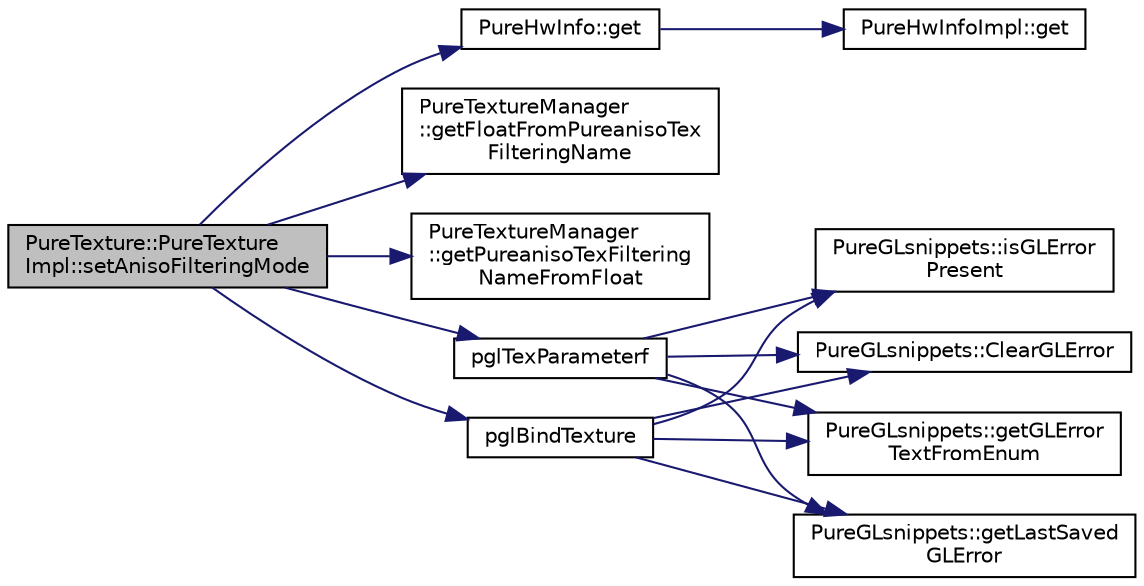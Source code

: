 digraph "PureTexture::PureTextureImpl::setAnisoFilteringMode"
{
 // LATEX_PDF_SIZE
  edge [fontname="Helvetica",fontsize="10",labelfontname="Helvetica",labelfontsize="10"];
  node [fontname="Helvetica",fontsize="10",shape=record];
  rankdir="LR";
  Node1 [label="PureTexture::PureTexture\lImpl::setAnisoFilteringMode",height=0.2,width=0.4,color="black", fillcolor="grey75", style="filled", fontcolor="black",tooltip=" "];
  Node1 -> Node2 [color="midnightblue",fontsize="10",style="solid",fontname="Helvetica"];
  Node2 [label="PureHwInfo::get",height=0.2,width=0.4,color="black", fillcolor="white", style="filled",URL="$class_pure_hw_info.html#a5d801d548489e9f6c9a3485b8979af3f",tooltip="Gets the singleton instance."];
  Node2 -> Node3 [color="midnightblue",fontsize="10",style="solid",fontname="Helvetica"];
  Node3 [label="PureHwInfoImpl::get",height=0.2,width=0.4,color="black", fillcolor="white", style="filled",URL="$class_pure_hw_info_impl.html#a54faedd6ce3a5750139d457f4a8a22f2",tooltip="Gets the singleton instance."];
  Node1 -> Node4 [color="midnightblue",fontsize="10",style="solid",fontname="Helvetica"];
  Node4 [label="PureTextureManager\l::getFloatFromPureanisoTex\lFilteringName",height=0.2,width=0.4,color="black", fillcolor="white", style="filled",URL="$class_pure_texture_manager.html#a25b117ff4d89b2a23c0c946dc6fdc699",tooltip="Gets the value that corresponds to the given Pure aniso texture filtering value."];
  Node1 -> Node5 [color="midnightblue",fontsize="10",style="solid",fontname="Helvetica"];
  Node5 [label="PureTextureManager\l::getPureanisoTexFiltering\lNameFromFloat",height=0.2,width=0.4,color="black", fillcolor="white", style="filled",URL="$class_pure_texture_manager.html#a0825556ac17914c21d025098aaa5151b",tooltip="Gets the Pure aniso texture filtering value that corresponds to the given floating point value."];
  Node1 -> Node6 [color="midnightblue",fontsize="10",style="solid",fontname="Helvetica"];
  Node6 [label="pglBindTexture",height=0.2,width=0.4,color="black", fillcolor="white", style="filled",URL="$_pure_g_lsafe_funcs_8cpp.html#a81dc93b65713c5209fc08c6cb66cfae3",tooltip=" "];
  Node6 -> Node7 [color="midnightblue",fontsize="10",style="solid",fontname="Helvetica"];
  Node7 [label="PureGLsnippets::ClearGLError",height=0.2,width=0.4,color="black", fillcolor="white", style="filled",URL="$class_pure_g_lsnippets.html#a861a8137e889cc2e6dd0b81eee84a6c3",tooltip="Clears GL error state."];
  Node6 -> Node8 [color="midnightblue",fontsize="10",style="solid",fontname="Helvetica"];
  Node8 [label="PureGLsnippets::getGLError\lTextFromEnum",height=0.2,width=0.4,color="black", fillcolor="white", style="filled",URL="$class_pure_g_lsnippets.html#ac9c5e3570d082ea2c1f51b185e238641",tooltip="Gets the string representation of the given GL error."];
  Node6 -> Node9 [color="midnightblue",fontsize="10",style="solid",fontname="Helvetica"];
  Node9 [label="PureGLsnippets::getLastSaved\lGLError",height=0.2,width=0.4,color="black", fillcolor="white", style="filled",URL="$class_pure_g_lsnippets.html#a65daf410252a99c8a322fea26bd4caf1",tooltip="Gets the last saved GL error."];
  Node6 -> Node10 [color="midnightblue",fontsize="10",style="solid",fontname="Helvetica"];
  Node10 [label="PureGLsnippets::isGLError\lPresent",height=0.2,width=0.4,color="black", fillcolor="white", style="filled",URL="$class_pure_g_lsnippets.html#a9901675747b09835eb82ddbad3a91fa5",tooltip="Gets whether there is an error in OpenGL or not."];
  Node1 -> Node11 [color="midnightblue",fontsize="10",style="solid",fontname="Helvetica"];
  Node11 [label="pglTexParameterf",height=0.2,width=0.4,color="black", fillcolor="white", style="filled",URL="$_pure_g_lsafe_funcs_8cpp.html#a167543ee387df336d3a7f0d3d6fdc7b3",tooltip=" "];
  Node11 -> Node7 [color="midnightblue",fontsize="10",style="solid",fontname="Helvetica"];
  Node11 -> Node8 [color="midnightblue",fontsize="10",style="solid",fontname="Helvetica"];
  Node11 -> Node9 [color="midnightblue",fontsize="10",style="solid",fontname="Helvetica"];
  Node11 -> Node10 [color="midnightblue",fontsize="10",style="solid",fontname="Helvetica"];
}
